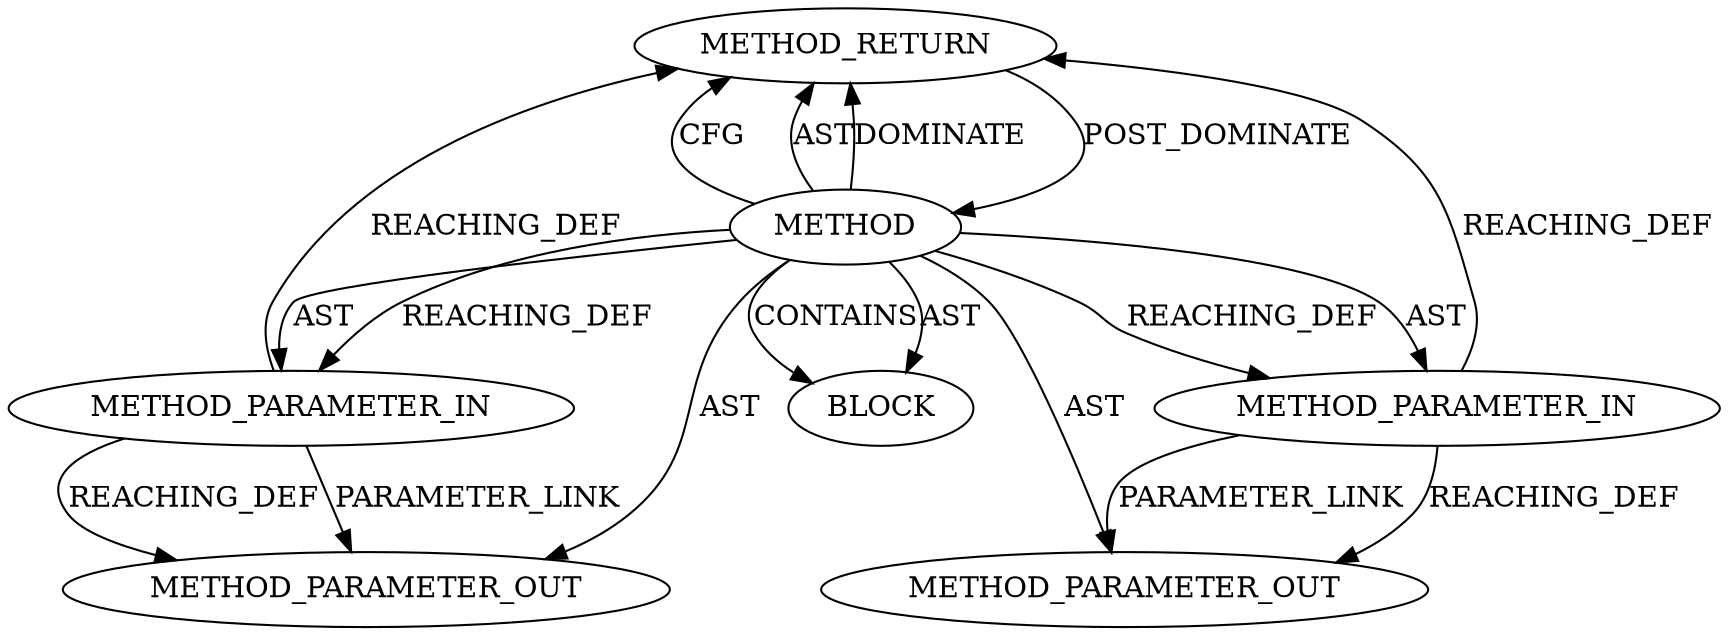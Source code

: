 digraph {
  19280 [label=METHOD_RETURN ORDER=2 CODE="RET" TYPE_FULL_NAME="ANY" EVALUATION_STRATEGY="BY_VALUE"]
  19279 [label=BLOCK ORDER=1 ARGUMENT_INDEX=1 CODE="<empty>" TYPE_FULL_NAME="ANY"]
  19277 [label=METHOD_PARAMETER_IN ORDER=1 CODE="p1" IS_VARIADIC=false TYPE_FULL_NAME="ANY" EVALUATION_STRATEGY="BY_VALUE" INDEX=1 NAME="p1"]
  21737 [label=METHOD_PARAMETER_OUT ORDER=2 CODE="p2" IS_VARIADIC=false TYPE_FULL_NAME="ANY" EVALUATION_STRATEGY="BY_VALUE" INDEX=2 NAME="p2"]
  19278 [label=METHOD_PARAMETER_IN ORDER=2 CODE="p2" IS_VARIADIC=false TYPE_FULL_NAME="ANY" EVALUATION_STRATEGY="BY_VALUE" INDEX=2 NAME="p2"]
  19276 [label=METHOD AST_PARENT_TYPE="NAMESPACE_BLOCK" AST_PARENT_FULL_NAME="<global>" ORDER=0 CODE="<empty>" FULL_NAME="<operator>.logicalOr" IS_EXTERNAL=true FILENAME="<empty>" SIGNATURE="" NAME="<operator>.logicalOr"]
  21736 [label=METHOD_PARAMETER_OUT ORDER=1 CODE="p1" IS_VARIADIC=false TYPE_FULL_NAME="ANY" EVALUATION_STRATEGY="BY_VALUE" INDEX=1 NAME="p1"]
  19276 -> 19277 [label=REACHING_DEF VARIABLE=""]
  19276 -> 19279 [label=CONTAINS ]
  19276 -> 21736 [label=AST ]
  19278 -> 19280 [label=REACHING_DEF VARIABLE="p2"]
  19278 -> 21737 [label=REACHING_DEF VARIABLE="p2"]
  19278 -> 21737 [label=PARAMETER_LINK ]
  19276 -> 19278 [label=AST ]
  19276 -> 19279 [label=AST ]
  19276 -> 19280 [label=CFG ]
  19276 -> 19280 [label=AST ]
  19277 -> 21736 [label=REACHING_DEF VARIABLE="p1"]
  19277 -> 21736 [label=PARAMETER_LINK ]
  19276 -> 19278 [label=REACHING_DEF VARIABLE=""]
  19276 -> 21737 [label=AST ]
  19280 -> 19276 [label=POST_DOMINATE ]
  19276 -> 19280 [label=DOMINATE ]
  19276 -> 19277 [label=AST ]
  19277 -> 19280 [label=REACHING_DEF VARIABLE="p1"]
}
